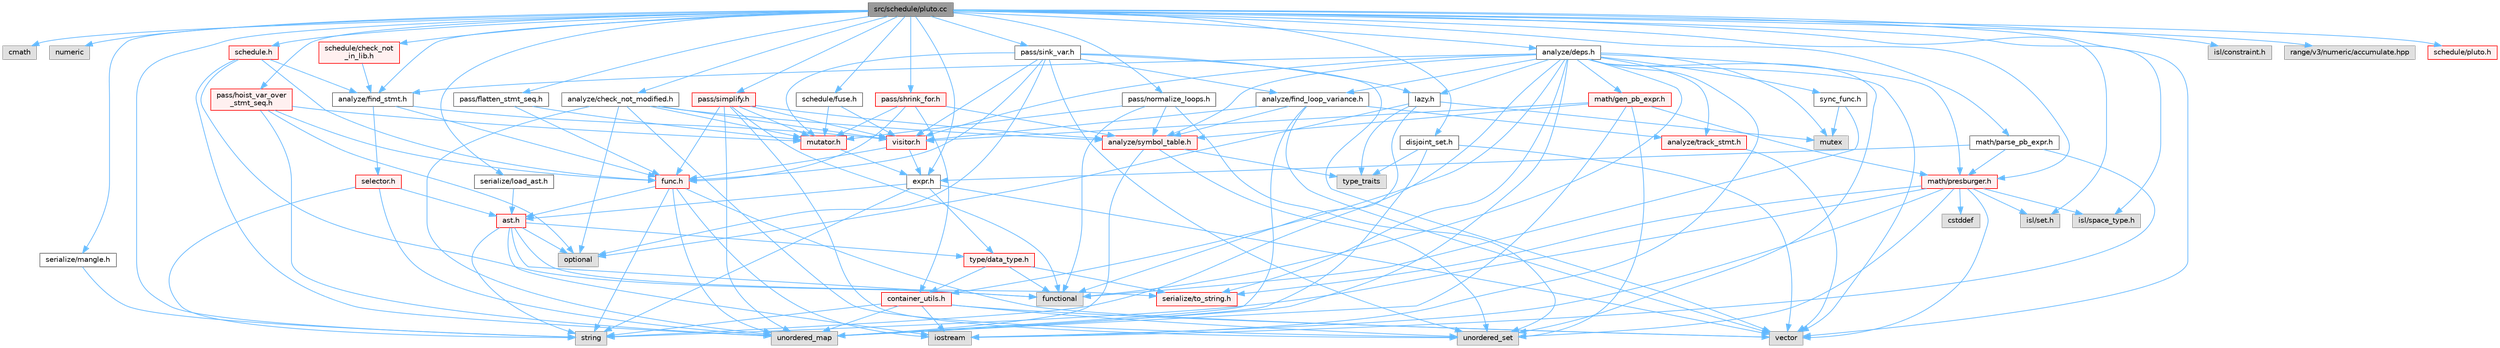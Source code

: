 digraph "src/schedule/pluto.cc"
{
 // LATEX_PDF_SIZE
  bgcolor="transparent";
  edge [fontname=Helvetica,fontsize=10,labelfontname=Helvetica,labelfontsize=10];
  node [fontname=Helvetica,fontsize=10,shape=box,height=0.2,width=0.4];
  Node1 [label="src/schedule/pluto.cc",height=0.2,width=0.4,color="gray40", fillcolor="grey60", style="filled", fontcolor="black",tooltip=" "];
  Node1 -> Node2 [color="steelblue1",style="solid"];
  Node2 [label="cmath",height=0.2,width=0.4,color="grey60", fillcolor="#E0E0E0", style="filled",tooltip=" "];
  Node1 -> Node3 [color="steelblue1",style="solid"];
  Node3 [label="numeric",height=0.2,width=0.4,color="grey60", fillcolor="#E0E0E0", style="filled",tooltip=" "];
  Node1 -> Node4 [color="steelblue1",style="solid"];
  Node4 [label="string",height=0.2,width=0.4,color="grey60", fillcolor="#E0E0E0", style="filled",tooltip=" "];
  Node1 -> Node5 [color="steelblue1",style="solid"];
  Node5 [label="vector",height=0.2,width=0.4,color="grey60", fillcolor="#E0E0E0", style="filled",tooltip=" "];
  Node1 -> Node6 [color="steelblue1",style="solid"];
  Node6 [label="isl/constraint.h",height=0.2,width=0.4,color="grey60", fillcolor="#E0E0E0", style="filled",tooltip=" "];
  Node1 -> Node7 [color="steelblue1",style="solid"];
  Node7 [label="isl/set.h",height=0.2,width=0.4,color="grey60", fillcolor="#E0E0E0", style="filled",tooltip=" "];
  Node1 -> Node8 [color="steelblue1",style="solid"];
  Node8 [label="isl/space_type.h",height=0.2,width=0.4,color="grey60", fillcolor="#E0E0E0", style="filled",tooltip=" "];
  Node1 -> Node9 [color="steelblue1",style="solid"];
  Node9 [label="range/v3/numeric/accumulate.hpp",height=0.2,width=0.4,color="grey60", fillcolor="#E0E0E0", style="filled",tooltip=" "];
  Node1 -> Node10 [color="steelblue1",style="solid"];
  Node10 [label="analyze/check_not_modified.h",height=0.2,width=0.4,color="grey40", fillcolor="white", style="filled",URL="$check__not__modified_8h.html",tooltip=" "];
  Node10 -> Node11 [color="steelblue1",style="solid"];
  Node11 [label="optional",height=0.2,width=0.4,color="grey60", fillcolor="#E0E0E0", style="filled",tooltip=" "];
  Node10 -> Node12 [color="steelblue1",style="solid"];
  Node12 [label="unordered_map",height=0.2,width=0.4,color="grey60", fillcolor="#E0E0E0", style="filled",tooltip=" "];
  Node10 -> Node13 [color="steelblue1",style="solid"];
  Node13 [label="unordered_set",height=0.2,width=0.4,color="grey60", fillcolor="#E0E0E0", style="filled",tooltip=" "];
  Node10 -> Node14 [color="steelblue1",style="solid"];
  Node14 [label="analyze/symbol_table.h",height=0.2,width=0.4,color="red", fillcolor="#FFF0F0", style="filled",URL="$symbol__table_8h.html",tooltip=" "];
  Node14 -> Node15 [color="steelblue1",style="solid"];
  Node15 [label="type_traits",height=0.2,width=0.4,color="grey60", fillcolor="#E0E0E0", style="filled",tooltip=" "];
  Node14 -> Node12 [color="steelblue1",style="solid"];
  Node14 -> Node13 [color="steelblue1",style="solid"];
  Node10 -> Node56 [color="steelblue1",style="solid"];
  Node56 [label="mutator.h",height=0.2,width=0.4,color="red", fillcolor="#FFF0F0", style="filled",URL="$mutator_8h.html",tooltip=" "];
  Node56 -> Node49 [color="steelblue1",style="solid"];
  Node49 [label="expr.h",height=0.2,width=0.4,color="grey40", fillcolor="white", style="filled",URL="$expr_8h.html",tooltip=" "];
  Node49 -> Node4 [color="steelblue1",style="solid"];
  Node49 -> Node5 [color="steelblue1",style="solid"];
  Node49 -> Node19 [color="steelblue1",style="solid"];
  Node19 [label="ast.h",height=0.2,width=0.4,color="red", fillcolor="#FFF0F0", style="filled",URL="$ast_8h.html",tooltip=" "];
  Node19 -> Node21 [color="steelblue1",style="solid"];
  Node21 [label="functional",height=0.2,width=0.4,color="grey60", fillcolor="#E0E0E0", style="filled",tooltip=" "];
  Node19 -> Node22 [color="steelblue1",style="solid"];
  Node22 [label="iostream",height=0.2,width=0.4,color="grey60", fillcolor="#E0E0E0", style="filled",tooltip=" "];
  Node19 -> Node11 [color="steelblue1",style="solid"];
  Node19 -> Node4 [color="steelblue1",style="solid"];
  Node19 -> Node36 [color="steelblue1",style="solid"];
  Node36 [label="serialize/to_string.h",height=0.2,width=0.4,color="red", fillcolor="#FFF0F0", style="filled",URL="$to__string_8h.html",tooltip=" "];
  Node19 -> Node38 [color="steelblue1",style="solid"];
  Node38 [label="type/data_type.h",height=0.2,width=0.4,color="red", fillcolor="#FFF0F0", style="filled",URL="$data__type_8h.html",tooltip=" "];
  Node38 -> Node21 [color="steelblue1",style="solid"];
  Node38 -> Node40 [color="steelblue1",style="solid"];
  Node40 [label="container_utils.h",height=0.2,width=0.4,color="red", fillcolor="#FFF0F0", style="filled",URL="$container__utils_8h.html",tooltip=" "];
  Node40 -> Node22 [color="steelblue1",style="solid"];
  Node40 -> Node4 [color="steelblue1",style="solid"];
  Node40 -> Node12 [color="steelblue1",style="solid"];
  Node40 -> Node13 [color="steelblue1",style="solid"];
  Node40 -> Node5 [color="steelblue1",style="solid"];
  Node38 -> Node36 [color="steelblue1",style="solid"];
  Node49 -> Node38 [color="steelblue1",style="solid"];
  Node10 -> Node61 [color="steelblue1",style="solid"];
  Node61 [label="visitor.h",height=0.2,width=0.4,color="red", fillcolor="#FFF0F0", style="filled",URL="$visitor_8h.html",tooltip=" "];
  Node61 -> Node49 [color="steelblue1",style="solid"];
  Node61 -> Node62 [color="steelblue1",style="solid"];
  Node62 [label="func.h",height=0.2,width=0.4,color="red", fillcolor="#FFF0F0", style="filled",URL="$func_8h.html",tooltip=" "];
  Node62 -> Node22 [color="steelblue1",style="solid"];
  Node62 -> Node4 [color="steelblue1",style="solid"];
  Node62 -> Node12 [color="steelblue1",style="solid"];
  Node62 -> Node5 [color="steelblue1",style="solid"];
  Node62 -> Node19 [color="steelblue1",style="solid"];
  Node1 -> Node68 [color="steelblue1",style="solid"];
  Node68 [label="analyze/deps.h",height=0.2,width=0.4,color="grey40", fillcolor="white", style="filled",URL="$deps_8h.html",tooltip=" "];
  Node68 -> Node21 [color="steelblue1",style="solid"];
  Node68 -> Node22 [color="steelblue1",style="solid"];
  Node68 -> Node59 [color="steelblue1",style="solid"];
  Node59 [label="mutex",height=0.2,width=0.4,color="grey60", fillcolor="#E0E0E0", style="filled",tooltip=" "];
  Node68 -> Node4 [color="steelblue1",style="solid"];
  Node68 -> Node12 [color="steelblue1",style="solid"];
  Node68 -> Node13 [color="steelblue1",style="solid"];
  Node68 -> Node5 [color="steelblue1",style="solid"];
  Node68 -> Node69 [color="steelblue1",style="solid"];
  Node69 [label="analyze/find_loop_variance.h",height=0.2,width=0.4,color="grey40", fillcolor="white", style="filled",URL="$find__loop__variance_8h.html",tooltip=" "];
  Node69 -> Node12 [color="steelblue1",style="solid"];
  Node69 -> Node5 [color="steelblue1",style="solid"];
  Node69 -> Node14 [color="steelblue1",style="solid"];
  Node69 -> Node70 [color="steelblue1",style="solid"];
  Node70 [label="analyze/track_stmt.h",height=0.2,width=0.4,color="red", fillcolor="#FFF0F0", style="filled",URL="$track__stmt_8h.html",tooltip=" "];
  Node70 -> Node5 [color="steelblue1",style="solid"];
  Node69 -> Node61 [color="steelblue1",style="solid"];
  Node68 -> Node71 [color="steelblue1",style="solid"];
  Node71 [label="analyze/find_stmt.h",height=0.2,width=0.4,color="grey40", fillcolor="white", style="filled",URL="$find__stmt_8h.html",tooltip=" "];
  Node71 -> Node62 [color="steelblue1",style="solid"];
  Node71 -> Node72 [color="steelblue1",style="solid"];
  Node72 [label="selector.h",height=0.2,width=0.4,color="red", fillcolor="#FFF0F0", style="filled",URL="$selector_8h.html",tooltip=" "];
  Node72 -> Node4 [color="steelblue1",style="solid"];
  Node72 -> Node12 [color="steelblue1",style="solid"];
  Node72 -> Node19 [color="steelblue1",style="solid"];
  Node71 -> Node61 [color="steelblue1",style="solid"];
  Node68 -> Node14 [color="steelblue1",style="solid"];
  Node68 -> Node70 [color="steelblue1",style="solid"];
  Node68 -> Node40 [color="steelblue1",style="solid"];
  Node68 -> Node73 [color="steelblue1",style="solid"];
  Node73 [label="lazy.h",height=0.2,width=0.4,color="grey40", fillcolor="white", style="filled",URL="$lazy_8h.html",tooltip=" "];
  Node73 -> Node21 [color="steelblue1",style="solid"];
  Node73 -> Node59 [color="steelblue1",style="solid"];
  Node73 -> Node11 [color="steelblue1",style="solid"];
  Node73 -> Node15 [color="steelblue1",style="solid"];
  Node68 -> Node74 [color="steelblue1",style="solid"];
  Node74 [label="math/gen_pb_expr.h",height=0.2,width=0.4,color="red", fillcolor="#FFF0F0", style="filled",URL="$gen__pb__expr_8h.html",tooltip=" "];
  Node74 -> Node12 [color="steelblue1",style="solid"];
  Node74 -> Node13 [color="steelblue1",style="solid"];
  Node74 -> Node14 [color="steelblue1",style="solid"];
  Node74 -> Node76 [color="steelblue1",style="solid"];
  Node76 [label="math/presburger.h",height=0.2,width=0.4,color="red", fillcolor="#FFF0F0", style="filled",URL="$presburger_8h.html",tooltip=" "];
  Node76 -> Node77 [color="steelblue1",style="solid"];
  Node77 [label="cstddef",height=0.2,width=0.4,color="grey60", fillcolor="#E0E0E0", style="filled",tooltip=" "];
  Node76 -> Node22 [color="steelblue1",style="solid"];
  Node76 -> Node4 [color="steelblue1",style="solid"];
  Node76 -> Node13 [color="steelblue1",style="solid"];
  Node76 -> Node5 [color="steelblue1",style="solid"];
  Node76 -> Node7 [color="steelblue1",style="solid"];
  Node76 -> Node8 [color="steelblue1",style="solid"];
  Node76 -> Node36 [color="steelblue1",style="solid"];
  Node74 -> Node61 [color="steelblue1",style="solid"];
  Node68 -> Node76 [color="steelblue1",style="solid"];
  Node68 -> Node36 [color="steelblue1",style="solid"];
  Node68 -> Node91 [color="steelblue1",style="solid"];
  Node91 [label="sync_func.h",height=0.2,width=0.4,color="grey40", fillcolor="white", style="filled",URL="$sync__func_8h.html",tooltip=" "];
  Node91 -> Node21 [color="steelblue1",style="solid"];
  Node91 -> Node59 [color="steelblue1",style="solid"];
  Node68 -> Node61 [color="steelblue1",style="solid"];
  Node1 -> Node71 [color="steelblue1",style="solid"];
  Node1 -> Node92 [color="steelblue1",style="solid"];
  Node92 [label="disjoint_set.h",height=0.2,width=0.4,color="grey40", fillcolor="white", style="filled",URL="$disjoint__set_8h.html",tooltip=" "];
  Node92 -> Node15 [color="steelblue1",style="solid"];
  Node92 -> Node12 [color="steelblue1",style="solid"];
  Node92 -> Node5 [color="steelblue1",style="solid"];
  Node1 -> Node49 [color="steelblue1",style="solid"];
  Node1 -> Node93 [color="steelblue1",style="solid"];
  Node93 [label="math/parse_pb_expr.h",height=0.2,width=0.4,color="grey40", fillcolor="white", style="filled",URL="$parse__pb__expr_8h.html",tooltip=" "];
  Node93 -> Node22 [color="steelblue1",style="solid"];
  Node93 -> Node49 [color="steelblue1",style="solid"];
  Node93 -> Node76 [color="steelblue1",style="solid"];
  Node1 -> Node76 [color="steelblue1",style="solid"];
  Node1 -> Node94 [color="steelblue1",style="solid"];
  Node94 [label="pass/flatten_stmt_seq.h",height=0.2,width=0.4,color="grey40", fillcolor="white", style="filled",URL="$flatten__stmt__seq_8h.html",tooltip=" "];
  Node94 -> Node62 [color="steelblue1",style="solid"];
  Node94 -> Node56 [color="steelblue1",style="solid"];
  Node1 -> Node95 [color="steelblue1",style="solid"];
  Node95 [label="pass/hoist_var_over\l_stmt_seq.h",height=0.2,width=0.4,color="red", fillcolor="#FFF0F0", style="filled",URL="$hoist__var__over__stmt__seq_8h.html",tooltip=" "];
  Node95 -> Node11 [color="steelblue1",style="solid"];
  Node95 -> Node12 [color="steelblue1",style="solid"];
  Node95 -> Node62 [color="steelblue1",style="solid"];
  Node95 -> Node56 [color="steelblue1",style="solid"];
  Node1 -> Node97 [color="steelblue1",style="solid"];
  Node97 [label="pass/normalize_loops.h",height=0.2,width=0.4,color="grey40", fillcolor="white", style="filled",URL="$normalize__loops_8h.html",tooltip=" "];
  Node97 -> Node21 [color="steelblue1",style="solid"];
  Node97 -> Node13 [color="steelblue1",style="solid"];
  Node97 -> Node14 [color="steelblue1",style="solid"];
  Node97 -> Node56 [color="steelblue1",style="solid"];
  Node1 -> Node98 [color="steelblue1",style="solid"];
  Node98 [label="pass/shrink_for.h",height=0.2,width=0.4,color="red", fillcolor="#FFF0F0", style="filled",URL="$shrink__for_8h.html",tooltip=" "];
  Node98 -> Node14 [color="steelblue1",style="solid"];
  Node98 -> Node40 [color="steelblue1",style="solid"];
  Node98 -> Node62 [color="steelblue1",style="solid"];
  Node98 -> Node56 [color="steelblue1",style="solid"];
  Node1 -> Node108 [color="steelblue1",style="solid"];
  Node108 [label="pass/simplify.h",height=0.2,width=0.4,color="red", fillcolor="#FFF0F0", style="filled",URL="$simplify_8h.html",tooltip=" "];
  Node108 -> Node21 [color="steelblue1",style="solid"];
  Node108 -> Node12 [color="steelblue1",style="solid"];
  Node108 -> Node13 [color="steelblue1",style="solid"];
  Node108 -> Node14 [color="steelblue1",style="solid"];
  Node108 -> Node62 [color="steelblue1",style="solid"];
  Node108 -> Node56 [color="steelblue1",style="solid"];
  Node108 -> Node61 [color="steelblue1",style="solid"];
  Node1 -> Node112 [color="steelblue1",style="solid"];
  Node112 [label="pass/sink_var.h",height=0.2,width=0.4,color="grey40", fillcolor="white", style="filled",URL="$sink__var_8h.html",tooltip=" "];
  Node112 -> Node11 [color="steelblue1",style="solid"];
  Node112 -> Node13 [color="steelblue1",style="solid"];
  Node112 -> Node5 [color="steelblue1",style="solid"];
  Node112 -> Node69 [color="steelblue1",style="solid"];
  Node112 -> Node62 [color="steelblue1",style="solid"];
  Node112 -> Node73 [color="steelblue1",style="solid"];
  Node112 -> Node56 [color="steelblue1",style="solid"];
  Node112 -> Node61 [color="steelblue1",style="solid"];
  Node1 -> Node113 [color="steelblue1",style="solid"];
  Node113 [label="schedule.h",height=0.2,width=0.4,color="red", fillcolor="#FFF0F0", style="filled",URL="$schedule_8h.html",tooltip=" "];
  Node113 -> Node21 [color="steelblue1",style="solid"];
  Node113 -> Node12 [color="steelblue1",style="solid"];
  Node113 -> Node71 [color="steelblue1",style="solid"];
  Node113 -> Node62 [color="steelblue1",style="solid"];
  Node1 -> Node132 [color="steelblue1",style="solid"];
  Node132 [label="schedule/check_not\l_in_lib.h",height=0.2,width=0.4,color="red", fillcolor="#FFF0F0", style="filled",URL="$check__not__in__lib_8h.html",tooltip=" "];
  Node132 -> Node71 [color="steelblue1",style="solid"];
  Node1 -> Node133 [color="steelblue1",style="solid"];
  Node133 [label="schedule/fuse.h",height=0.2,width=0.4,color="grey40", fillcolor="white", style="filled",URL="$fuse_8h.html",tooltip=" "];
  Node133 -> Node56 [color="steelblue1",style="solid"];
  Node133 -> Node61 [color="steelblue1",style="solid"];
  Node1 -> Node134 [color="steelblue1",style="solid"];
  Node134 [label="schedule/pluto.h",height=0.2,width=0.4,color="red", fillcolor="#FFF0F0", style="filled",URL="$pluto_8h.html",tooltip=" "];
  Node1 -> Node135 [color="steelblue1",style="solid"];
  Node135 [label="serialize/load_ast.h",height=0.2,width=0.4,color="grey40", fillcolor="white", style="filled",URL="$load__ast_8h.html",tooltip=" "];
  Node135 -> Node19 [color="steelblue1",style="solid"];
  Node1 -> Node136 [color="steelblue1",style="solid"];
  Node136 [label="serialize/mangle.h",height=0.2,width=0.4,color="grey40", fillcolor="white", style="filled",URL="$mangle_8h.html",tooltip=" "];
  Node136 -> Node4 [color="steelblue1",style="solid"];
}
